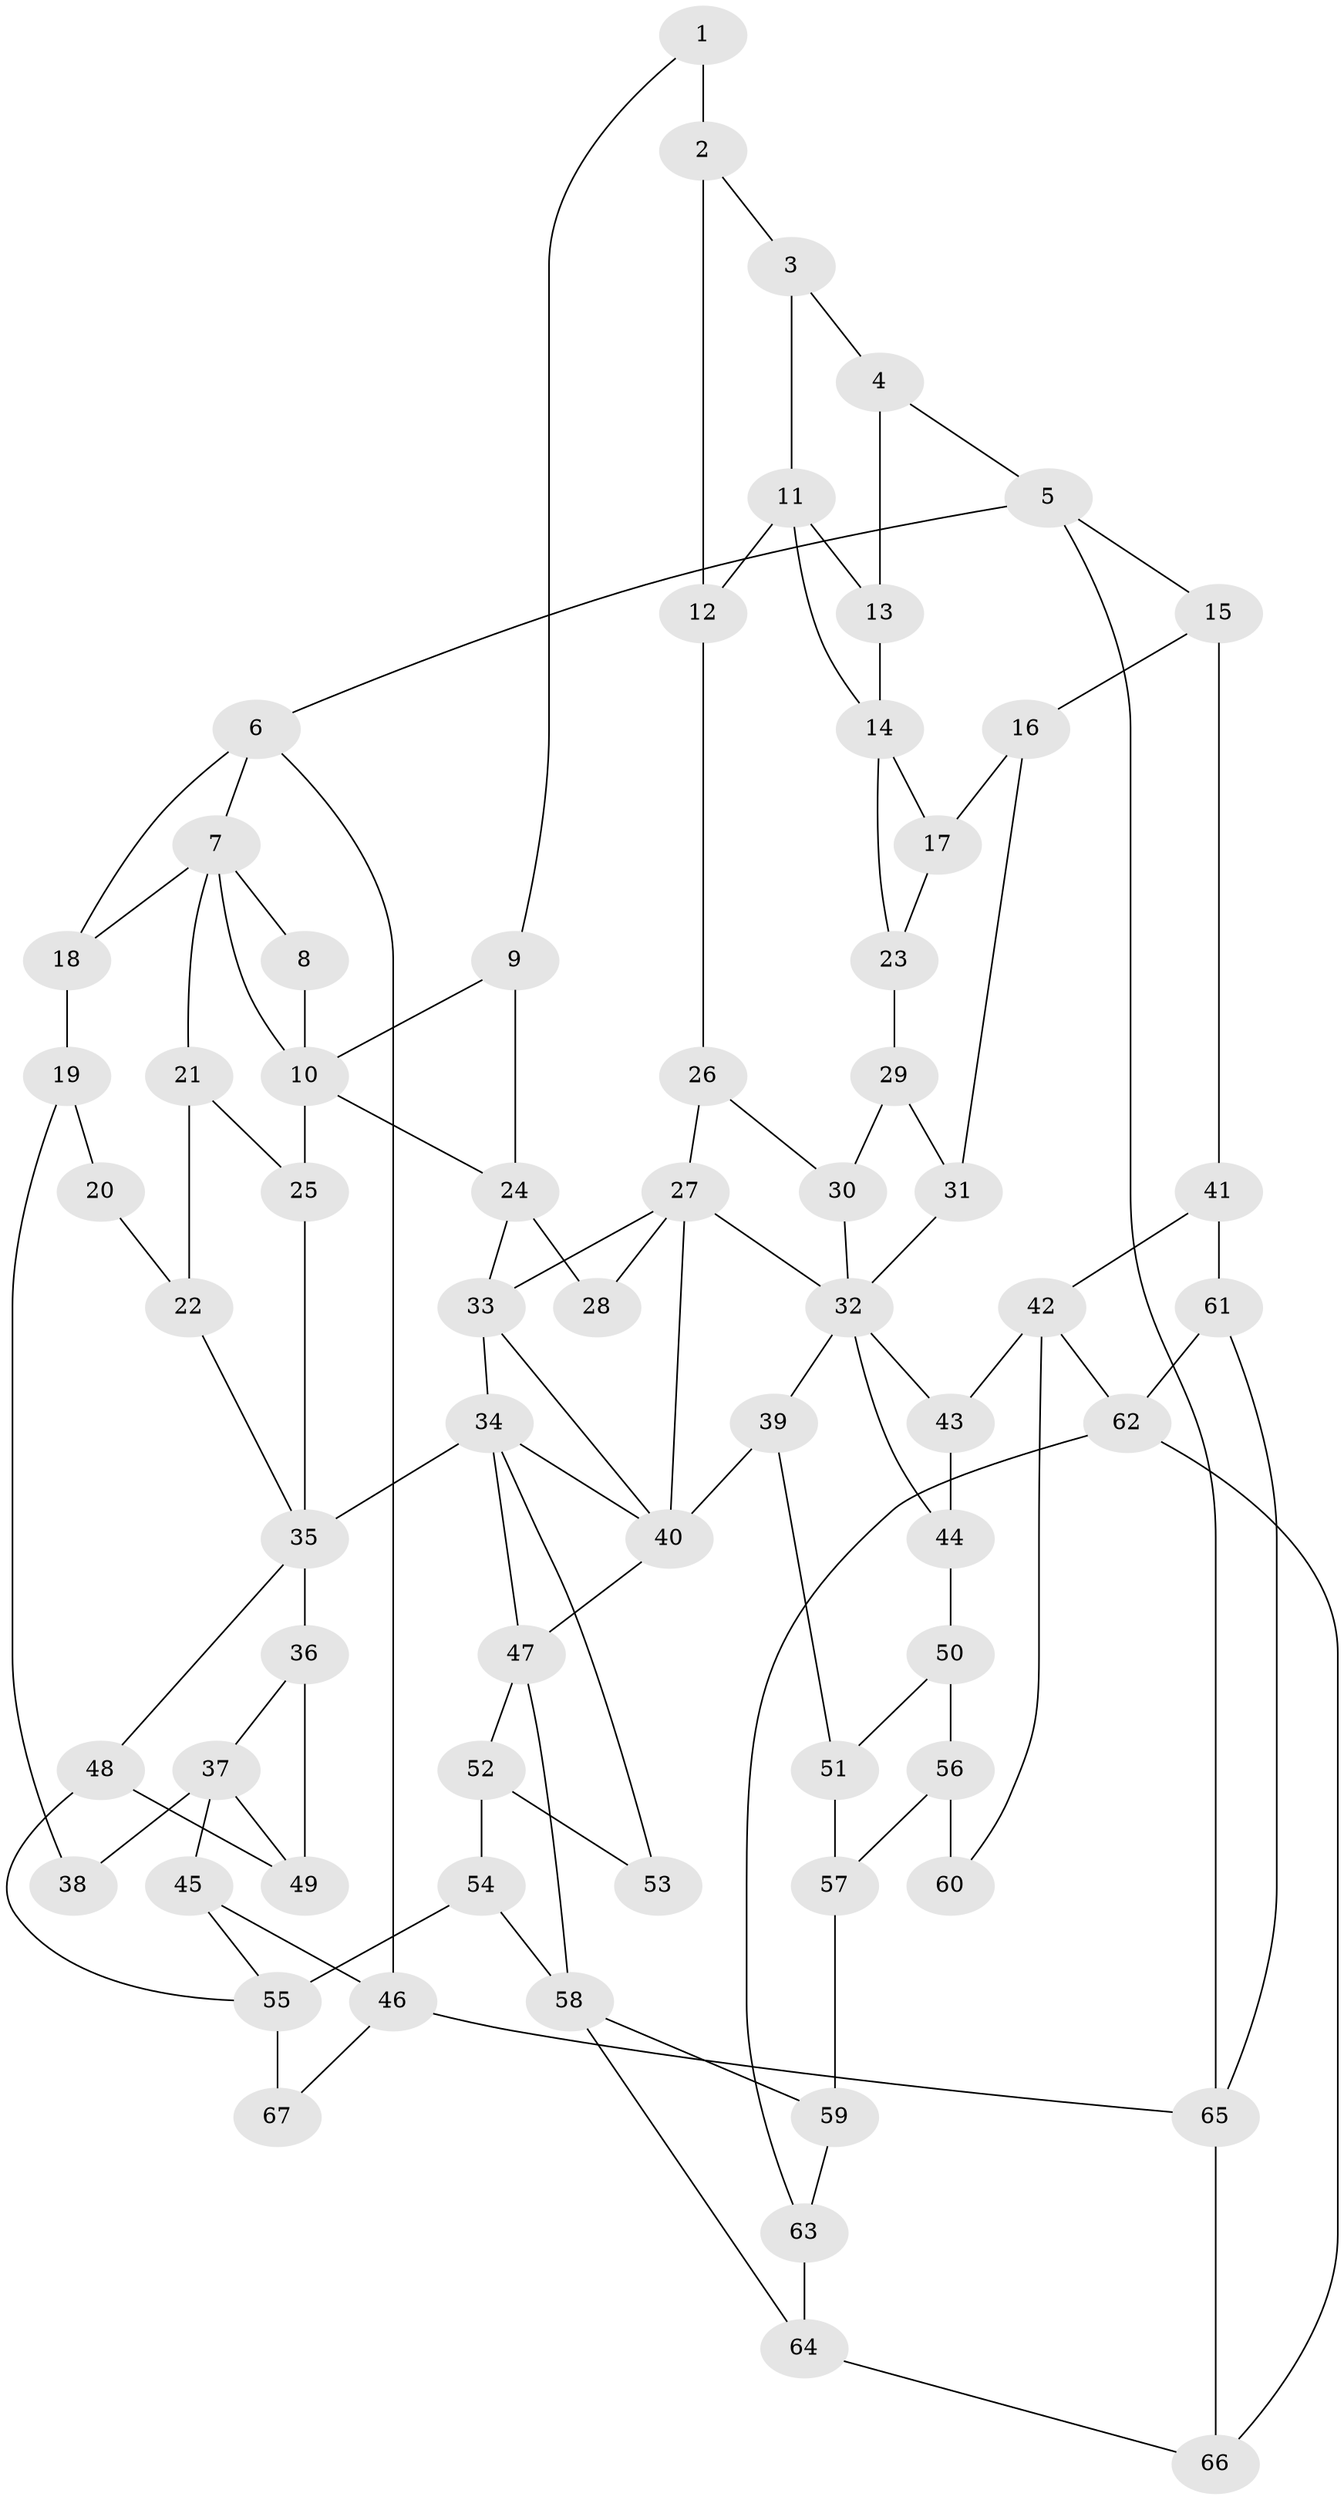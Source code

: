 // original degree distribution, {3: 0.029850746268656716, 4: 0.21641791044776118, 5: 0.5223880597014925, 6: 0.23134328358208955}
// Generated by graph-tools (version 1.1) at 2025/38/03/09/25 02:38:25]
// undirected, 67 vertices, 111 edges
graph export_dot {
graph [start="1"]
  node [color=gray90,style=filled];
  1;
  2;
  3;
  4;
  5;
  6;
  7;
  8;
  9;
  10;
  11;
  12;
  13;
  14;
  15;
  16;
  17;
  18;
  19;
  20;
  21;
  22;
  23;
  24;
  25;
  26;
  27;
  28;
  29;
  30;
  31;
  32;
  33;
  34;
  35;
  36;
  37;
  38;
  39;
  40;
  41;
  42;
  43;
  44;
  45;
  46;
  47;
  48;
  49;
  50;
  51;
  52;
  53;
  54;
  55;
  56;
  57;
  58;
  59;
  60;
  61;
  62;
  63;
  64;
  65;
  66;
  67;
  1 -- 2 [weight=2.0];
  1 -- 9 [weight=1.0];
  2 -- 3 [weight=1.0];
  2 -- 12 [weight=1.0];
  3 -- 4 [weight=1.0];
  3 -- 11 [weight=1.0];
  4 -- 5 [weight=1.0];
  4 -- 13 [weight=1.0];
  5 -- 6 [weight=1.0];
  5 -- 15 [weight=1.0];
  5 -- 65 [weight=1.0];
  6 -- 7 [weight=1.0];
  6 -- 18 [weight=1.0];
  6 -- 46 [weight=1.0];
  7 -- 8 [weight=1.0];
  7 -- 10 [weight=1.0];
  7 -- 18 [weight=1.0];
  7 -- 21 [weight=1.0];
  8 -- 10 [weight=1.0];
  9 -- 10 [weight=1.0];
  9 -- 24 [weight=1.0];
  10 -- 24 [weight=1.0];
  10 -- 25 [weight=1.0];
  11 -- 12 [weight=1.0];
  11 -- 13 [weight=1.0];
  11 -- 14 [weight=1.0];
  12 -- 26 [weight=1.0];
  13 -- 14 [weight=2.0];
  14 -- 17 [weight=1.0];
  14 -- 23 [weight=1.0];
  15 -- 16 [weight=1.0];
  15 -- 41 [weight=1.0];
  16 -- 17 [weight=1.0];
  16 -- 31 [weight=1.0];
  17 -- 23 [weight=1.0];
  18 -- 19 [weight=1.0];
  19 -- 20 [weight=1.0];
  19 -- 38 [weight=1.0];
  20 -- 22 [weight=1.0];
  21 -- 22 [weight=1.0];
  21 -- 25 [weight=1.0];
  22 -- 35 [weight=1.0];
  23 -- 29 [weight=1.0];
  24 -- 28 [weight=2.0];
  24 -- 33 [weight=1.0];
  25 -- 35 [weight=1.0];
  26 -- 27 [weight=1.0];
  26 -- 30 [weight=1.0];
  27 -- 28 [weight=1.0];
  27 -- 32 [weight=1.0];
  27 -- 33 [weight=1.0];
  27 -- 40 [weight=1.0];
  29 -- 30 [weight=1.0];
  29 -- 31 [weight=1.0];
  30 -- 32 [weight=1.0];
  31 -- 32 [weight=1.0];
  32 -- 39 [weight=1.0];
  32 -- 43 [weight=1.0];
  32 -- 44 [weight=1.0];
  33 -- 34 [weight=1.0];
  33 -- 40 [weight=1.0];
  34 -- 35 [weight=2.0];
  34 -- 40 [weight=1.0];
  34 -- 47 [weight=1.0];
  34 -- 53 [weight=1.0];
  35 -- 36 [weight=1.0];
  35 -- 48 [weight=1.0];
  36 -- 37 [weight=1.0];
  36 -- 49 [weight=1.0];
  37 -- 38 [weight=2.0];
  37 -- 45 [weight=2.0];
  37 -- 49 [weight=1.0];
  39 -- 40 [weight=2.0];
  39 -- 51 [weight=1.0];
  40 -- 47 [weight=1.0];
  41 -- 42 [weight=1.0];
  41 -- 61 [weight=1.0];
  42 -- 43 [weight=1.0];
  42 -- 60 [weight=1.0];
  42 -- 62 [weight=2.0];
  43 -- 44 [weight=2.0];
  44 -- 50 [weight=2.0];
  45 -- 46 [weight=1.0];
  45 -- 55 [weight=1.0];
  46 -- 65 [weight=1.0];
  46 -- 67 [weight=1.0];
  47 -- 52 [weight=1.0];
  47 -- 58 [weight=1.0];
  48 -- 49 [weight=1.0];
  48 -- 55 [weight=1.0];
  50 -- 51 [weight=1.0];
  50 -- 56 [weight=3.0];
  51 -- 57 [weight=1.0];
  52 -- 53 [weight=2.0];
  52 -- 54 [weight=2.0];
  54 -- 55 [weight=2.0];
  54 -- 58 [weight=2.0];
  55 -- 67 [weight=2.0];
  56 -- 57 [weight=1.0];
  56 -- 60 [weight=2.0];
  57 -- 59 [weight=1.0];
  58 -- 59 [weight=1.0];
  58 -- 64 [weight=1.0];
  59 -- 63 [weight=1.0];
  61 -- 62 [weight=2.0];
  61 -- 65 [weight=1.0];
  62 -- 63 [weight=1.0];
  62 -- 66 [weight=1.0];
  63 -- 64 [weight=1.0];
  64 -- 66 [weight=1.0];
  65 -- 66 [weight=1.0];
}
